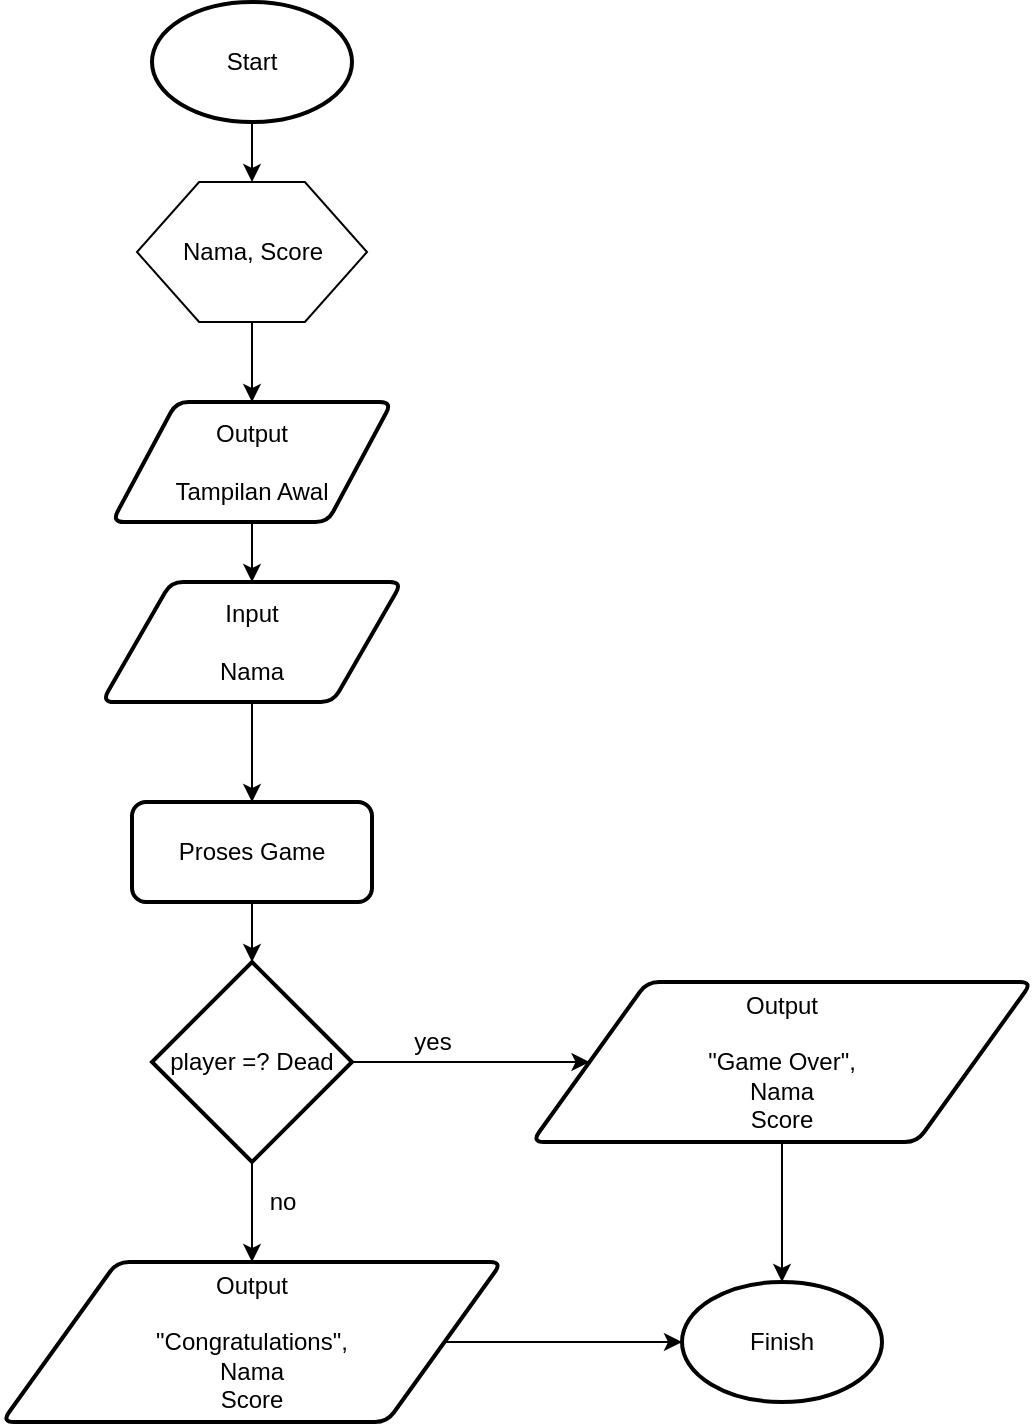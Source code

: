 <mxfile version="14.5.1" type="device"><diagram id="JLT4_8U2xR9M7xfcIO90" name="Page-1"><mxGraphModel dx="1278" dy="607" grid="1" gridSize="10" guides="1" tooltips="1" connect="1" arrows="1" fold="1" page="1" pageScale="1" pageWidth="850" pageHeight="1100" math="0" shadow="0"><root><mxCell id="0"/><mxCell id="1" parent="0"/><mxCell id="U_tPYGiZblBk_4xzZUHL-6" style="edgeStyle=orthogonalEdgeStyle;rounded=0;orthogonalLoop=1;jettySize=auto;html=1;exitX=0.5;exitY=1;exitDx=0;exitDy=0;exitPerimeter=0;entryX=0.5;entryY=0;entryDx=0;entryDy=0;" edge="1" parent="1" source="U_tPYGiZblBk_4xzZUHL-1" target="U_tPYGiZblBk_4xzZUHL-4"><mxGeometry relative="1" as="geometry"/></mxCell><mxCell id="U_tPYGiZblBk_4xzZUHL-1" value="Start" style="strokeWidth=2;html=1;shape=mxgraph.flowchart.start_1;whiteSpace=wrap;" vertex="1" parent="1"><mxGeometry x="150" y="70" width="100" height="60" as="geometry"/></mxCell><mxCell id="U_tPYGiZblBk_4xzZUHL-9" style="edgeStyle=orthogonalEdgeStyle;rounded=0;orthogonalLoop=1;jettySize=auto;html=1;exitX=0.5;exitY=1;exitDx=0;exitDy=0;" edge="1" parent="1" source="U_tPYGiZblBk_4xzZUHL-2" target="U_tPYGiZblBk_4xzZUHL-8"><mxGeometry relative="1" as="geometry"/></mxCell><mxCell id="U_tPYGiZblBk_4xzZUHL-2" value="Output&lt;br&gt;&lt;br&gt;Tampilan Awal" style="shape=parallelogram;html=1;strokeWidth=2;perimeter=parallelogramPerimeter;whiteSpace=wrap;rounded=1;arcSize=12;size=0.23;" vertex="1" parent="1"><mxGeometry x="130" y="270" width="140" height="60" as="geometry"/></mxCell><mxCell id="U_tPYGiZblBk_4xzZUHL-7" style="edgeStyle=orthogonalEdgeStyle;rounded=0;orthogonalLoop=1;jettySize=auto;html=1;exitX=0.5;exitY=1;exitDx=0;exitDy=0;entryX=0.5;entryY=0;entryDx=0;entryDy=0;" edge="1" parent="1" source="U_tPYGiZblBk_4xzZUHL-4" target="U_tPYGiZblBk_4xzZUHL-2"><mxGeometry relative="1" as="geometry"/></mxCell><mxCell id="U_tPYGiZblBk_4xzZUHL-4" value="" style="verticalLabelPosition=bottom;verticalAlign=top;html=1;shape=hexagon;perimeter=hexagonPerimeter2;arcSize=6;size=0.27;" vertex="1" parent="1"><mxGeometry x="142.5" y="160" width="115" height="70" as="geometry"/></mxCell><mxCell id="U_tPYGiZblBk_4xzZUHL-5" value="Nama, Score" style="text;html=1;align=center;verticalAlign=middle;resizable=0;points=[];autosize=1;" vertex="1" parent="1"><mxGeometry x="155" y="185" width="90" height="20" as="geometry"/></mxCell><mxCell id="U_tPYGiZblBk_4xzZUHL-11" style="edgeStyle=orthogonalEdgeStyle;rounded=0;orthogonalLoop=1;jettySize=auto;html=1;exitX=0.5;exitY=1;exitDx=0;exitDy=0;entryX=0.5;entryY=0;entryDx=0;entryDy=0;" edge="1" parent="1" source="U_tPYGiZblBk_4xzZUHL-8" target="U_tPYGiZblBk_4xzZUHL-10"><mxGeometry relative="1" as="geometry"/></mxCell><mxCell id="U_tPYGiZblBk_4xzZUHL-8" value="Input&lt;br&gt;&amp;nbsp;&lt;br&gt;Nama" style="shape=parallelogram;html=1;strokeWidth=2;perimeter=parallelogramPerimeter;whiteSpace=wrap;rounded=1;arcSize=12;size=0.23;" vertex="1" parent="1"><mxGeometry x="125" y="360" width="150" height="60" as="geometry"/></mxCell><mxCell id="U_tPYGiZblBk_4xzZUHL-13" style="edgeStyle=orthogonalEdgeStyle;rounded=0;orthogonalLoop=1;jettySize=auto;html=1;exitX=0.5;exitY=1;exitDx=0;exitDy=0;" edge="1" parent="1" source="U_tPYGiZblBk_4xzZUHL-10" target="U_tPYGiZblBk_4xzZUHL-12"><mxGeometry relative="1" as="geometry"/></mxCell><mxCell id="U_tPYGiZblBk_4xzZUHL-10" value="Proses Game" style="rounded=1;whiteSpace=wrap;html=1;absoluteArcSize=1;arcSize=14;strokeWidth=2;" vertex="1" parent="1"><mxGeometry x="140" y="470" width="120" height="50" as="geometry"/></mxCell><mxCell id="U_tPYGiZblBk_4xzZUHL-15" style="edgeStyle=orthogonalEdgeStyle;rounded=0;orthogonalLoop=1;jettySize=auto;html=1;exitX=1;exitY=0.5;exitDx=0;exitDy=0;exitPerimeter=0;" edge="1" parent="1" source="U_tPYGiZblBk_4xzZUHL-12" target="U_tPYGiZblBk_4xzZUHL-14"><mxGeometry relative="1" as="geometry"/></mxCell><mxCell id="U_tPYGiZblBk_4xzZUHL-18" style="edgeStyle=orthogonalEdgeStyle;rounded=0;orthogonalLoop=1;jettySize=auto;html=1;exitX=0.5;exitY=1;exitDx=0;exitDy=0;exitPerimeter=0;entryX=0.5;entryY=0;entryDx=0;entryDy=0;" edge="1" parent="1" source="U_tPYGiZblBk_4xzZUHL-12" target="U_tPYGiZblBk_4xzZUHL-17"><mxGeometry relative="1" as="geometry"/></mxCell><mxCell id="U_tPYGiZblBk_4xzZUHL-12" value="player =? Dead" style="strokeWidth=2;html=1;shape=mxgraph.flowchart.decision;whiteSpace=wrap;" vertex="1" parent="1"><mxGeometry x="150" y="550" width="100" height="100" as="geometry"/></mxCell><mxCell id="U_tPYGiZblBk_4xzZUHL-21" style="edgeStyle=orthogonalEdgeStyle;rounded=0;orthogonalLoop=1;jettySize=auto;html=1;exitX=0.5;exitY=1;exitDx=0;exitDy=0;" edge="1" parent="1" source="U_tPYGiZblBk_4xzZUHL-14" target="U_tPYGiZblBk_4xzZUHL-20"><mxGeometry relative="1" as="geometry"/></mxCell><mxCell id="U_tPYGiZblBk_4xzZUHL-14" value="Output&lt;br&gt;&lt;br&gt;&quot;Game Over&quot;,&lt;br&gt;Nama&lt;br&gt;Score" style="shape=parallelogram;html=1;strokeWidth=2;perimeter=parallelogramPerimeter;whiteSpace=wrap;rounded=1;arcSize=12;size=0.23;" vertex="1" parent="1"><mxGeometry x="340" y="560" width="250" height="80" as="geometry"/></mxCell><mxCell id="U_tPYGiZblBk_4xzZUHL-16" value="yes" style="text;html=1;align=center;verticalAlign=middle;resizable=0;points=[];autosize=1;" vertex="1" parent="1"><mxGeometry x="275" y="580" width="30" height="20" as="geometry"/></mxCell><mxCell id="U_tPYGiZblBk_4xzZUHL-22" style="edgeStyle=orthogonalEdgeStyle;rounded=0;orthogonalLoop=1;jettySize=auto;html=1;exitX=1;exitY=0.5;exitDx=0;exitDy=0;entryX=0;entryY=0.5;entryDx=0;entryDy=0;entryPerimeter=0;" edge="1" parent="1" source="U_tPYGiZblBk_4xzZUHL-17" target="U_tPYGiZblBk_4xzZUHL-20"><mxGeometry relative="1" as="geometry"><mxPoint x="390" y="740" as="targetPoint"/></mxGeometry></mxCell><mxCell id="U_tPYGiZblBk_4xzZUHL-17" value="Output&lt;br&gt;&lt;br&gt;&quot;Congratulations&quot;,&lt;br&gt;Nama&lt;br&gt;Score" style="shape=parallelogram;html=1;strokeWidth=2;perimeter=parallelogramPerimeter;whiteSpace=wrap;rounded=1;arcSize=12;size=0.23;" vertex="1" parent="1"><mxGeometry x="75" y="700" width="250" height="80" as="geometry"/></mxCell><mxCell id="U_tPYGiZblBk_4xzZUHL-19" value="no" style="text;html=1;align=center;verticalAlign=middle;resizable=0;points=[];autosize=1;" vertex="1" parent="1"><mxGeometry x="200" y="660" width="30" height="20" as="geometry"/></mxCell><mxCell id="U_tPYGiZblBk_4xzZUHL-20" value="Finish" style="strokeWidth=2;html=1;shape=mxgraph.flowchart.start_1;whiteSpace=wrap;" vertex="1" parent="1"><mxGeometry x="415" y="710" width="100" height="60" as="geometry"/></mxCell></root></mxGraphModel></diagram></mxfile>
